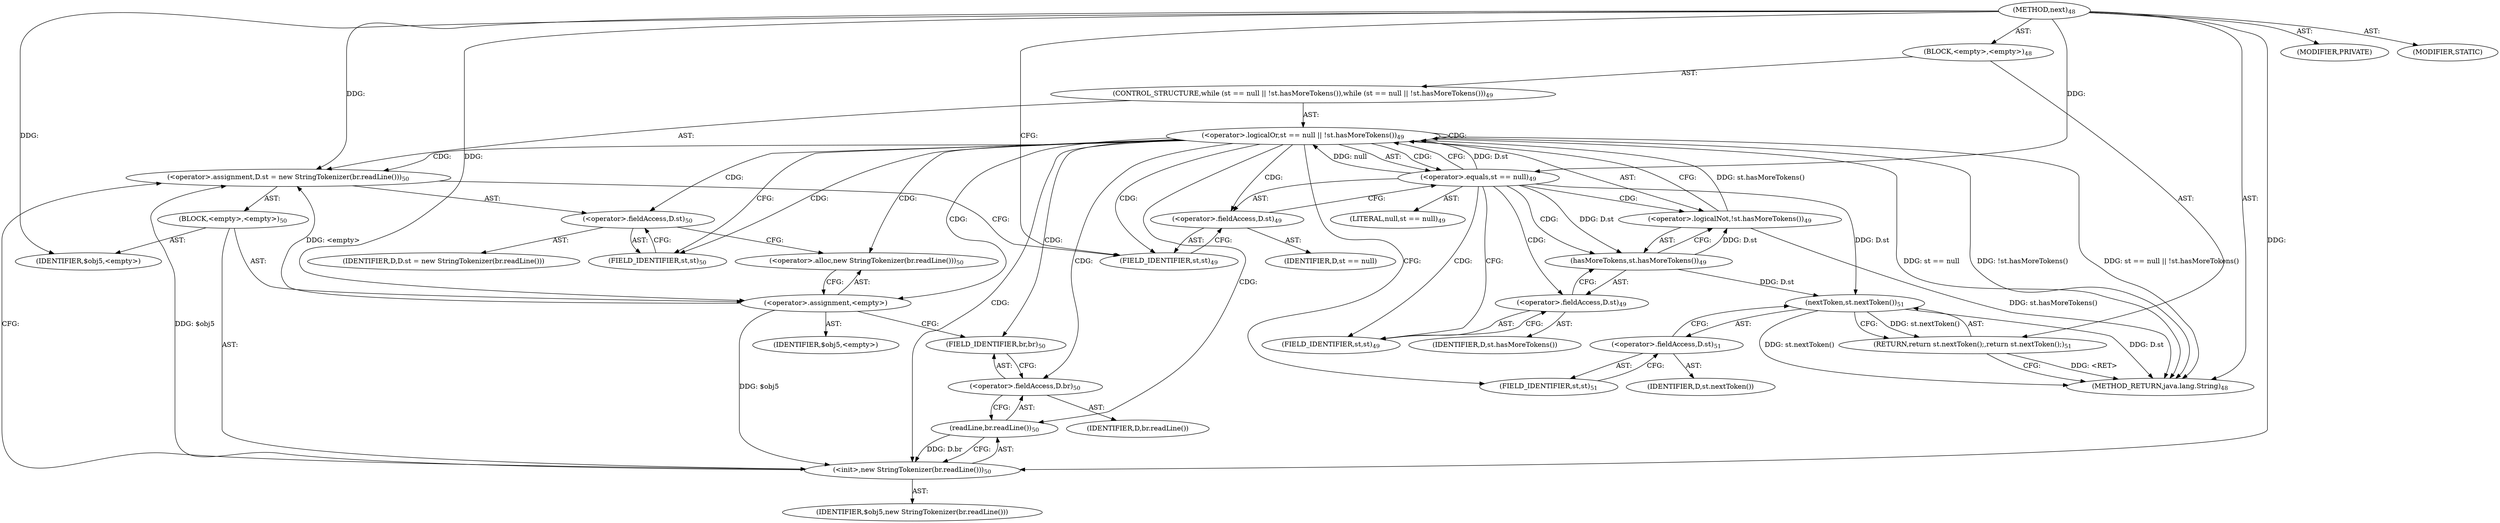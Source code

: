 digraph "next" {  
"222" [label = <(METHOD,next)<SUB>48</SUB>> ]
"223" [label = <(BLOCK,&lt;empty&gt;,&lt;empty&gt;)<SUB>48</SUB>> ]
"224" [label = <(CONTROL_STRUCTURE,while (st == null || !st.hasMoreTokens()),while (st == null || !st.hasMoreTokens()))<SUB>49</SUB>> ]
"225" [label = <(&lt;operator&gt;.logicalOr,st == null || !st.hasMoreTokens())<SUB>49</SUB>> ]
"226" [label = <(&lt;operator&gt;.equals,st == null)<SUB>49</SUB>> ]
"227" [label = <(&lt;operator&gt;.fieldAccess,D.st)<SUB>49</SUB>> ]
"228" [label = <(IDENTIFIER,D,st == null)> ]
"229" [label = <(FIELD_IDENTIFIER,st,st)<SUB>49</SUB>> ]
"230" [label = <(LITERAL,null,st == null)<SUB>49</SUB>> ]
"231" [label = <(&lt;operator&gt;.logicalNot,!st.hasMoreTokens())<SUB>49</SUB>> ]
"232" [label = <(hasMoreTokens,st.hasMoreTokens())<SUB>49</SUB>> ]
"233" [label = <(&lt;operator&gt;.fieldAccess,D.st)<SUB>49</SUB>> ]
"234" [label = <(IDENTIFIER,D,st.hasMoreTokens())> ]
"235" [label = <(FIELD_IDENTIFIER,st,st)<SUB>49</SUB>> ]
"236" [label = <(&lt;operator&gt;.assignment,D.st = new StringTokenizer(br.readLine()))<SUB>50</SUB>> ]
"237" [label = <(&lt;operator&gt;.fieldAccess,D.st)<SUB>50</SUB>> ]
"238" [label = <(IDENTIFIER,D,D.st = new StringTokenizer(br.readLine()))> ]
"239" [label = <(FIELD_IDENTIFIER,st,st)<SUB>50</SUB>> ]
"240" [label = <(BLOCK,&lt;empty&gt;,&lt;empty&gt;)<SUB>50</SUB>> ]
"241" [label = <(&lt;operator&gt;.assignment,&lt;empty&gt;)> ]
"242" [label = <(IDENTIFIER,$obj5,&lt;empty&gt;)> ]
"243" [label = <(&lt;operator&gt;.alloc,new StringTokenizer(br.readLine()))<SUB>50</SUB>> ]
"244" [label = <(&lt;init&gt;,new StringTokenizer(br.readLine()))<SUB>50</SUB>> ]
"245" [label = <(IDENTIFIER,$obj5,new StringTokenizer(br.readLine()))> ]
"246" [label = <(readLine,br.readLine())<SUB>50</SUB>> ]
"247" [label = <(&lt;operator&gt;.fieldAccess,D.br)<SUB>50</SUB>> ]
"248" [label = <(IDENTIFIER,D,br.readLine())> ]
"249" [label = <(FIELD_IDENTIFIER,br,br)<SUB>50</SUB>> ]
"250" [label = <(IDENTIFIER,$obj5,&lt;empty&gt;)> ]
"251" [label = <(RETURN,return st.nextToken();,return st.nextToken();)<SUB>51</SUB>> ]
"252" [label = <(nextToken,st.nextToken())<SUB>51</SUB>> ]
"253" [label = <(&lt;operator&gt;.fieldAccess,D.st)<SUB>51</SUB>> ]
"254" [label = <(IDENTIFIER,D,st.nextToken())> ]
"255" [label = <(FIELD_IDENTIFIER,st,st)<SUB>51</SUB>> ]
"256" [label = <(MODIFIER,PRIVATE)> ]
"257" [label = <(MODIFIER,STATIC)> ]
"258" [label = <(METHOD_RETURN,java.lang.String)<SUB>48</SUB>> ]
  "222" -> "223"  [ label = "AST: "] 
  "222" -> "256"  [ label = "AST: "] 
  "222" -> "257"  [ label = "AST: "] 
  "222" -> "258"  [ label = "AST: "] 
  "223" -> "224"  [ label = "AST: "] 
  "223" -> "251"  [ label = "AST: "] 
  "224" -> "225"  [ label = "AST: "] 
  "224" -> "236"  [ label = "AST: "] 
  "225" -> "226"  [ label = "AST: "] 
  "225" -> "231"  [ label = "AST: "] 
  "226" -> "227"  [ label = "AST: "] 
  "226" -> "230"  [ label = "AST: "] 
  "227" -> "228"  [ label = "AST: "] 
  "227" -> "229"  [ label = "AST: "] 
  "231" -> "232"  [ label = "AST: "] 
  "232" -> "233"  [ label = "AST: "] 
  "233" -> "234"  [ label = "AST: "] 
  "233" -> "235"  [ label = "AST: "] 
  "236" -> "237"  [ label = "AST: "] 
  "236" -> "240"  [ label = "AST: "] 
  "237" -> "238"  [ label = "AST: "] 
  "237" -> "239"  [ label = "AST: "] 
  "240" -> "241"  [ label = "AST: "] 
  "240" -> "244"  [ label = "AST: "] 
  "240" -> "250"  [ label = "AST: "] 
  "241" -> "242"  [ label = "AST: "] 
  "241" -> "243"  [ label = "AST: "] 
  "244" -> "245"  [ label = "AST: "] 
  "244" -> "246"  [ label = "AST: "] 
  "246" -> "247"  [ label = "AST: "] 
  "247" -> "248"  [ label = "AST: "] 
  "247" -> "249"  [ label = "AST: "] 
  "251" -> "252"  [ label = "AST: "] 
  "252" -> "253"  [ label = "AST: "] 
  "253" -> "254"  [ label = "AST: "] 
  "253" -> "255"  [ label = "AST: "] 
  "251" -> "258"  [ label = "CFG: "] 
  "225" -> "239"  [ label = "CFG: "] 
  "225" -> "255"  [ label = "CFG: "] 
  "236" -> "229"  [ label = "CFG: "] 
  "252" -> "251"  [ label = "CFG: "] 
  "226" -> "225"  [ label = "CFG: "] 
  "226" -> "235"  [ label = "CFG: "] 
  "231" -> "225"  [ label = "CFG: "] 
  "237" -> "243"  [ label = "CFG: "] 
  "253" -> "252"  [ label = "CFG: "] 
  "227" -> "226"  [ label = "CFG: "] 
  "232" -> "231"  [ label = "CFG: "] 
  "239" -> "237"  [ label = "CFG: "] 
  "241" -> "249"  [ label = "CFG: "] 
  "244" -> "236"  [ label = "CFG: "] 
  "255" -> "253"  [ label = "CFG: "] 
  "229" -> "227"  [ label = "CFG: "] 
  "233" -> "232"  [ label = "CFG: "] 
  "243" -> "241"  [ label = "CFG: "] 
  "246" -> "244"  [ label = "CFG: "] 
  "235" -> "233"  [ label = "CFG: "] 
  "247" -> "246"  [ label = "CFG: "] 
  "249" -> "247"  [ label = "CFG: "] 
  "222" -> "229"  [ label = "CFG: "] 
  "251" -> "258"  [ label = "DDG: &lt;RET&gt;"] 
  "225" -> "258"  [ label = "DDG: st == null"] 
  "231" -> "258"  [ label = "DDG: st.hasMoreTokens()"] 
  "225" -> "258"  [ label = "DDG: !st.hasMoreTokens()"] 
  "225" -> "258"  [ label = "DDG: st == null || !st.hasMoreTokens()"] 
  "252" -> "258"  [ label = "DDG: D.st"] 
  "252" -> "258"  [ label = "DDG: st.nextToken()"] 
  "252" -> "251"  [ label = "DDG: st.nextToken()"] 
  "241" -> "236"  [ label = "DDG: &lt;empty&gt;"] 
  "244" -> "236"  [ label = "DDG: $obj5"] 
  "222" -> "236"  [ label = "DDG: "] 
  "226" -> "225"  [ label = "DDG: D.st"] 
  "226" -> "225"  [ label = "DDG: null"] 
  "231" -> "225"  [ label = "DDG: st.hasMoreTokens()"] 
  "226" -> "252"  [ label = "DDG: D.st"] 
  "232" -> "252"  [ label = "DDG: D.st"] 
  "222" -> "226"  [ label = "DDG: "] 
  "232" -> "231"  [ label = "DDG: D.st"] 
  "222" -> "241"  [ label = "DDG: "] 
  "222" -> "250"  [ label = "DDG: "] 
  "226" -> "232"  [ label = "DDG: D.st"] 
  "241" -> "244"  [ label = "DDG: $obj5"] 
  "222" -> "244"  [ label = "DDG: "] 
  "246" -> "244"  [ label = "DDG: D.br"] 
  "225" -> "225"  [ label = "CDG: "] 
  "225" -> "229"  [ label = "CDG: "] 
  "225" -> "241"  [ label = "CDG: "] 
  "225" -> "226"  [ label = "CDG: "] 
  "225" -> "244"  [ label = "CDG: "] 
  "225" -> "236"  [ label = "CDG: "] 
  "225" -> "243"  [ label = "CDG: "] 
  "225" -> "249"  [ label = "CDG: "] 
  "225" -> "239"  [ label = "CDG: "] 
  "225" -> "237"  [ label = "CDG: "] 
  "225" -> "247"  [ label = "CDG: "] 
  "225" -> "227"  [ label = "CDG: "] 
  "225" -> "246"  [ label = "CDG: "] 
  "226" -> "235"  [ label = "CDG: "] 
  "226" -> "232"  [ label = "CDG: "] 
  "226" -> "233"  [ label = "CDG: "] 
  "226" -> "231"  [ label = "CDG: "] 
}
